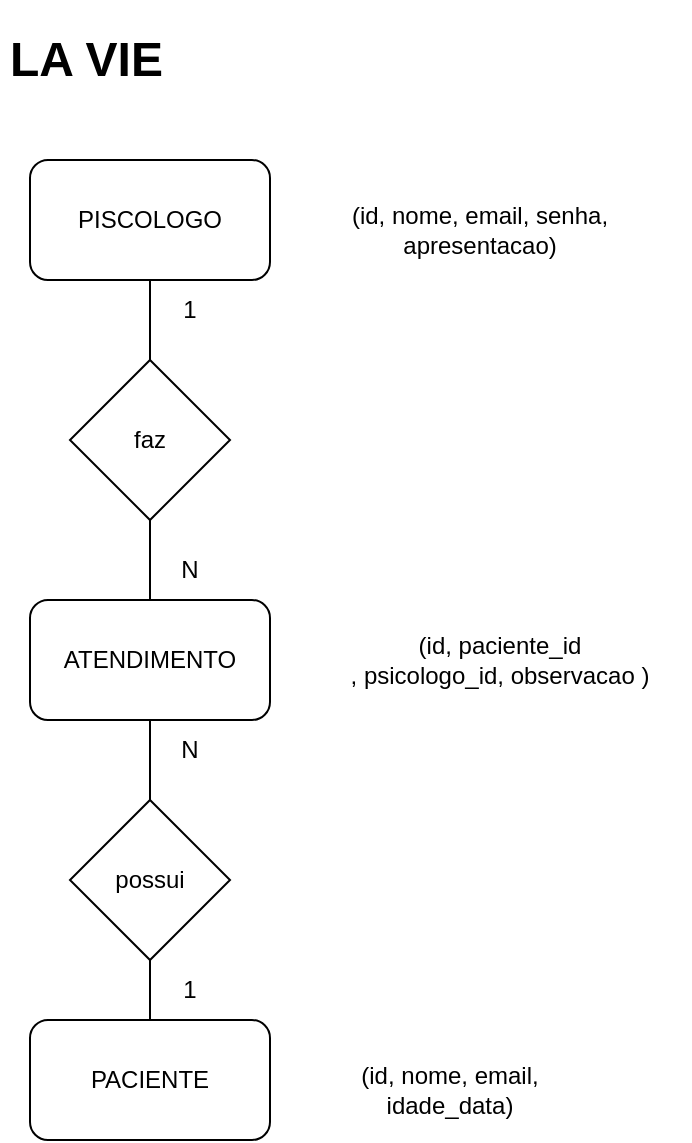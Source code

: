 <mxfile version="18.1.3" type="github"><diagram id="NAsDrb9E8wFzLetoQTSp" name="Page-1"><mxGraphModel dx="602" dy="762" grid="1" gridSize="10" guides="1" tooltips="1" connect="1" arrows="1" fold="1" page="1" pageScale="1" pageWidth="850" pageHeight="1100" math="0" shadow="0"><root><mxCell id="0"/><mxCell id="1" parent="0"/><mxCell id="K33Nc5fVBJTrN6ed_qVJ-1" value="PISCOLOGO" style="rounded=1;whiteSpace=wrap;html=1;" vertex="1" parent="1"><mxGeometry x="1970" y="390" width="120" height="60" as="geometry"/></mxCell><mxCell id="K33Nc5fVBJTrN6ed_qVJ-2" value="" style="edgeStyle=orthogonalEdgeStyle;rounded=0;orthogonalLoop=1;jettySize=auto;html=1;endArrow=none;endFill=0;" edge="1" parent="1" source="K33Nc5fVBJTrN6ed_qVJ-3" target="K33Nc5fVBJTrN6ed_qVJ-7"><mxGeometry relative="1" as="geometry"/></mxCell><mxCell id="K33Nc5fVBJTrN6ed_qVJ-3" value="ATENDIMENTO" style="rounded=1;whiteSpace=wrap;html=1;" vertex="1" parent="1"><mxGeometry x="1970" y="610" width="120" height="60" as="geometry"/></mxCell><mxCell id="K33Nc5fVBJTrN6ed_qVJ-4" value="" style="edgeStyle=orthogonalEdgeStyle;rounded=0;orthogonalLoop=1;jettySize=auto;html=1;endArrow=none;endFill=0;" edge="1" parent="1" source="K33Nc5fVBJTrN6ed_qVJ-5" target="K33Nc5fVBJTrN6ed_qVJ-9"><mxGeometry relative="1" as="geometry"/></mxCell><mxCell id="K33Nc5fVBJTrN6ed_qVJ-5" value="PACIENTE" style="rounded=1;whiteSpace=wrap;html=1;" vertex="1" parent="1"><mxGeometry x="1970" y="820" width="120" height="60" as="geometry"/></mxCell><mxCell id="K33Nc5fVBJTrN6ed_qVJ-6" value="" style="edgeStyle=orthogonalEdgeStyle;rounded=0;orthogonalLoop=1;jettySize=auto;html=1;endArrow=none;endFill=0;" edge="1" parent="1" source="K33Nc5fVBJTrN6ed_qVJ-7" target="K33Nc5fVBJTrN6ed_qVJ-1"><mxGeometry relative="1" as="geometry"/></mxCell><mxCell id="K33Nc5fVBJTrN6ed_qVJ-7" value="faz" style="rhombus;whiteSpace=wrap;html=1;" vertex="1" parent="1"><mxGeometry x="1990" y="490" width="80" height="80" as="geometry"/></mxCell><mxCell id="K33Nc5fVBJTrN6ed_qVJ-8" value="" style="edgeStyle=orthogonalEdgeStyle;rounded=0;orthogonalLoop=1;jettySize=auto;html=1;endArrow=none;endFill=0;" edge="1" parent="1" source="K33Nc5fVBJTrN6ed_qVJ-9" target="K33Nc5fVBJTrN6ed_qVJ-3"><mxGeometry relative="1" as="geometry"/></mxCell><mxCell id="K33Nc5fVBJTrN6ed_qVJ-9" value="possui" style="rhombus;whiteSpace=wrap;html=1;" vertex="1" parent="1"><mxGeometry x="1990" y="710" width="80" height="80" as="geometry"/></mxCell><mxCell id="K33Nc5fVBJTrN6ed_qVJ-10" value="1" style="text;html=1;strokeColor=none;fillColor=none;align=center;verticalAlign=middle;whiteSpace=wrap;rounded=0;" vertex="1" parent="1"><mxGeometry x="2020" y="790" width="60" height="30" as="geometry"/></mxCell><mxCell id="K33Nc5fVBJTrN6ed_qVJ-11" value="N" style="text;html=1;strokeColor=none;fillColor=none;align=center;verticalAlign=middle;whiteSpace=wrap;rounded=0;" vertex="1" parent="1"><mxGeometry x="2020" y="670" width="60" height="30" as="geometry"/></mxCell><mxCell id="K33Nc5fVBJTrN6ed_qVJ-12" value="1" style="text;html=1;strokeColor=none;fillColor=none;align=center;verticalAlign=middle;whiteSpace=wrap;rounded=0;" vertex="1" parent="1"><mxGeometry x="2020" y="450" width="60" height="30" as="geometry"/></mxCell><mxCell id="K33Nc5fVBJTrN6ed_qVJ-13" value="N" style="text;html=1;strokeColor=none;fillColor=none;align=center;verticalAlign=middle;whiteSpace=wrap;rounded=0;" vertex="1" parent="1"><mxGeometry x="2020" y="580" width="60" height="30" as="geometry"/></mxCell><mxCell id="K33Nc5fVBJTrN6ed_qVJ-14" value="&lt;h1&gt;LA VIE&lt;/h1&gt;" style="text;html=1;strokeColor=none;fillColor=none;spacing=5;spacingTop=-20;whiteSpace=wrap;overflow=hidden;rounded=0;" vertex="1" parent="1"><mxGeometry x="1955" y="320" width="190" height="50" as="geometry"/></mxCell><mxCell id="K33Nc5fVBJTrN6ed_qVJ-15" value="&lt;span style=&quot;&quot;&gt;(id, nome, email, senha, apresentacao)&lt;/span&gt;" style="text;html=1;strokeColor=none;fillColor=none;align=center;verticalAlign=middle;whiteSpace=wrap;rounded=0;" vertex="1" parent="1"><mxGeometry x="2110" y="410" width="170" height="30" as="geometry"/></mxCell><mxCell id="K33Nc5fVBJTrN6ed_qVJ-16" value="&lt;span style=&quot;&quot;&gt;(id,&amp;nbsp;&lt;/span&gt;paciente_id&lt;span style=&quot;&quot;&gt;&lt;br&gt;, psicologo_id, observacao )&lt;/span&gt;" style="text;html=1;strokeColor=none;fillColor=none;align=center;verticalAlign=middle;whiteSpace=wrap;rounded=0;" vertex="1" parent="1"><mxGeometry x="2110" y="625" width="190" height="30" as="geometry"/></mxCell><mxCell id="K33Nc5fVBJTrN6ed_qVJ-17" value="&lt;span style=&quot;&quot;&gt;(id, nome, email, idade_data)&lt;/span&gt;" style="text;html=1;strokeColor=none;fillColor=none;align=center;verticalAlign=middle;whiteSpace=wrap;rounded=0;" vertex="1" parent="1"><mxGeometry x="2110" y="840" width="140" height="30" as="geometry"/></mxCell></root></mxGraphModel></diagram></mxfile>
